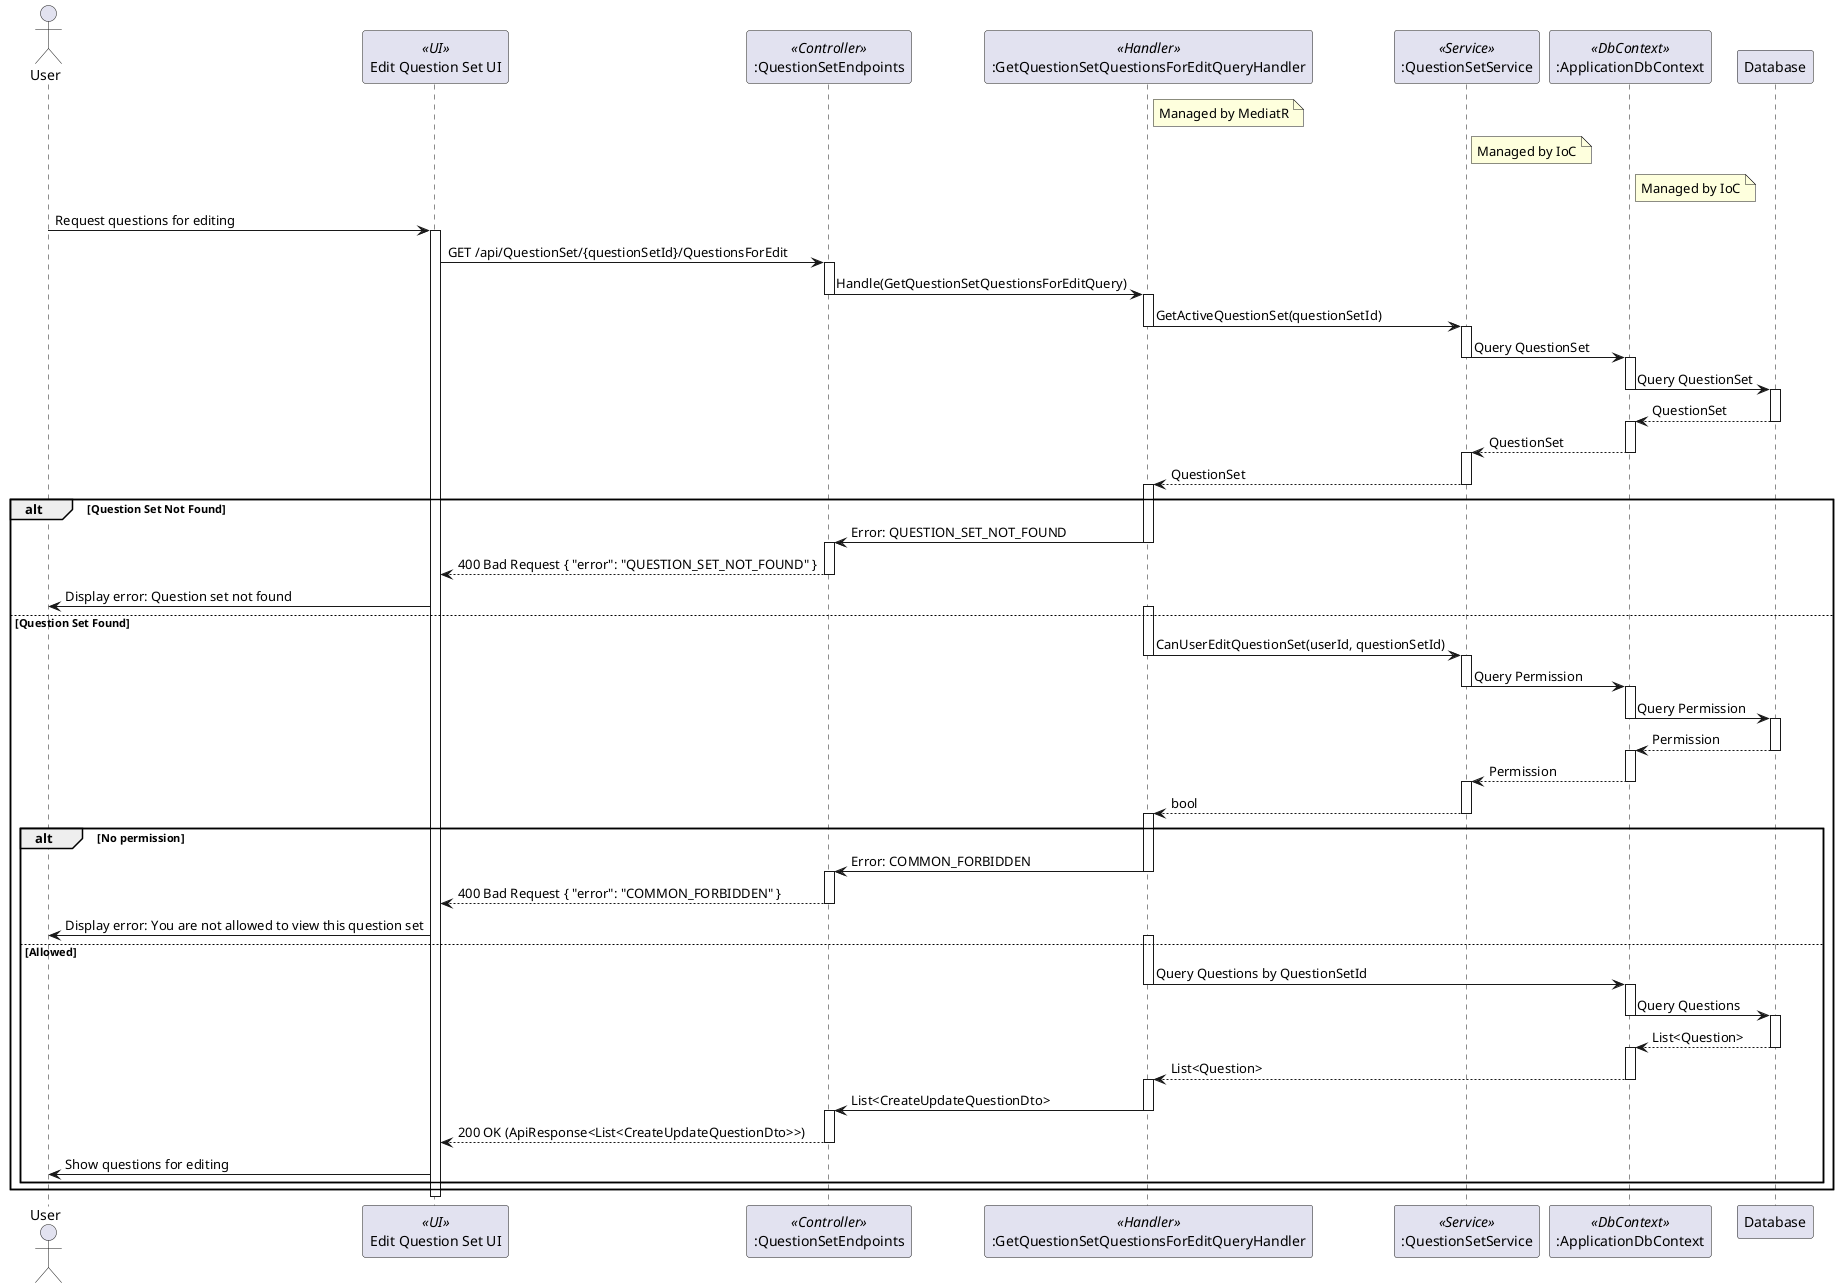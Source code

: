 @startuml
actor User
participant "Edit Question Set UI" as UI <<UI>>
participant ":QuestionSetEndpoints" as QuestionSetEndpoints <<Controller>>
participant ":GetQuestionSetQuestionsForEditQueryHandler" as GetQuestionSetQuestionsForEditQueryHandler <<Handler>>
participant ":QuestionSetService" as QuestionSetService <<Service>>
participant ":ApplicationDbContext" as ApplicationDbContext <<DbContext>>
participant Database

note right of GetQuestionSetQuestionsForEditQueryHandler
  Managed by MediatR
end note

note right of QuestionSetService
  Managed by IoC
end note

note right of ApplicationDbContext
  Managed by IoC
end note

User -> UI : Request questions for editing
activate UI
UI -> QuestionSetEndpoints : GET /api/QuestionSet/{questionSetId}/QuestionsForEdit
activate QuestionSetEndpoints
QuestionSetEndpoints -> GetQuestionSetQuestionsForEditQueryHandler : Handle(GetQuestionSetQuestionsForEditQuery)
deactivate QuestionSetEndpoints
activate GetQuestionSetQuestionsForEditQueryHandler
GetQuestionSetQuestionsForEditQueryHandler -> QuestionSetService : GetActiveQuestionSet(questionSetId)
deactivate GetQuestionSetQuestionsForEditQueryHandler
activate QuestionSetService
QuestionSetService -> ApplicationDbContext : Query QuestionSet
deactivate QuestionSetService
activate ApplicationDbContext
ApplicationDbContext -> Database : Query QuestionSet
deactivate ApplicationDbContext
activate Database
Database --> ApplicationDbContext : QuestionSet
deactivate Database
activate ApplicationDbContext
ApplicationDbContext --> QuestionSetService : QuestionSet
deactivate ApplicationDbContext
activate QuestionSetService
QuestionSetService --> GetQuestionSetQuestionsForEditQueryHandler : QuestionSet
deactivate QuestionSetService
activate GetQuestionSetQuestionsForEditQueryHandler
alt Question Set Not Found
    GetQuestionSetQuestionsForEditQueryHandler -> QuestionSetEndpoints : Error: QUESTION_SET_NOT_FOUND
    deactivate GetQuestionSetQuestionsForEditQueryHandler
    activate QuestionSetEndpoints
    QuestionSetEndpoints --> UI : 400 Bad Request { "error": "QUESTION_SET_NOT_FOUND" }
    deactivate QuestionSetEndpoints
    UI -> User : Display error: Question set not found
else Question Set Found
    activate GetQuestionSetQuestionsForEditQueryHandler
    GetQuestionSetQuestionsForEditQueryHandler -> QuestionSetService : CanUserEditQuestionSet(userId, questionSetId)
    deactivate GetQuestionSetQuestionsForEditQueryHandler
    activate QuestionSetService
    QuestionSetService -> ApplicationDbContext : Query Permission
    deactivate QuestionSetService
    activate ApplicationDbContext
    ApplicationDbContext -> Database : Query Permission
    deactivate ApplicationDbContext
    activate Database
    Database --> ApplicationDbContext : Permission
    deactivate Database
    activate ApplicationDbContext
    ApplicationDbContext --> QuestionSetService : Permission
    deactivate ApplicationDbContext
    activate QuestionSetService
    QuestionSetService --> GetQuestionSetQuestionsForEditQueryHandler : bool
    deactivate QuestionSetService
    activate GetQuestionSetQuestionsForEditQueryHandler
    alt No permission
        GetQuestionSetQuestionsForEditQueryHandler -> QuestionSetEndpoints : Error: COMMON_FORBIDDEN
        deactivate GetQuestionSetQuestionsForEditQueryHandler
        activate QuestionSetEndpoints
        QuestionSetEndpoints --> UI : 400 Bad Request { "error": "COMMON_FORBIDDEN" }
        deactivate QuestionSetEndpoints
        UI -> User : Display error: You are not allowed to view this question set
    else Allowed
        activate GetQuestionSetQuestionsForEditQueryHandler
        GetQuestionSetQuestionsForEditQueryHandler -> ApplicationDbContext : Query Questions by QuestionSetId
        deactivate GetQuestionSetQuestionsForEditQueryHandler
        activate ApplicationDbContext
        ApplicationDbContext -> Database : Query Questions
        deactivate ApplicationDbContext
        activate Database
        Database --> ApplicationDbContext : List<Question>
        deactivate Database
        activate ApplicationDbContext
        ApplicationDbContext --> GetQuestionSetQuestionsForEditQueryHandler : List<Question>
        deactivate ApplicationDbContext
        activate GetQuestionSetQuestionsForEditQueryHandler
        GetQuestionSetQuestionsForEditQueryHandler -> QuestionSetEndpoints : List<CreateUpdateQuestionDto>
        deactivate GetQuestionSetQuestionsForEditQueryHandler
        activate QuestionSetEndpoints
        QuestionSetEndpoints --> UI : 200 OK (ApiResponse<List<CreateUpdateQuestionDto>>)
        deactivate QuestionSetEndpoints
        UI -> User : Show questions for editing
    end
end
deactivate UI

@enduml